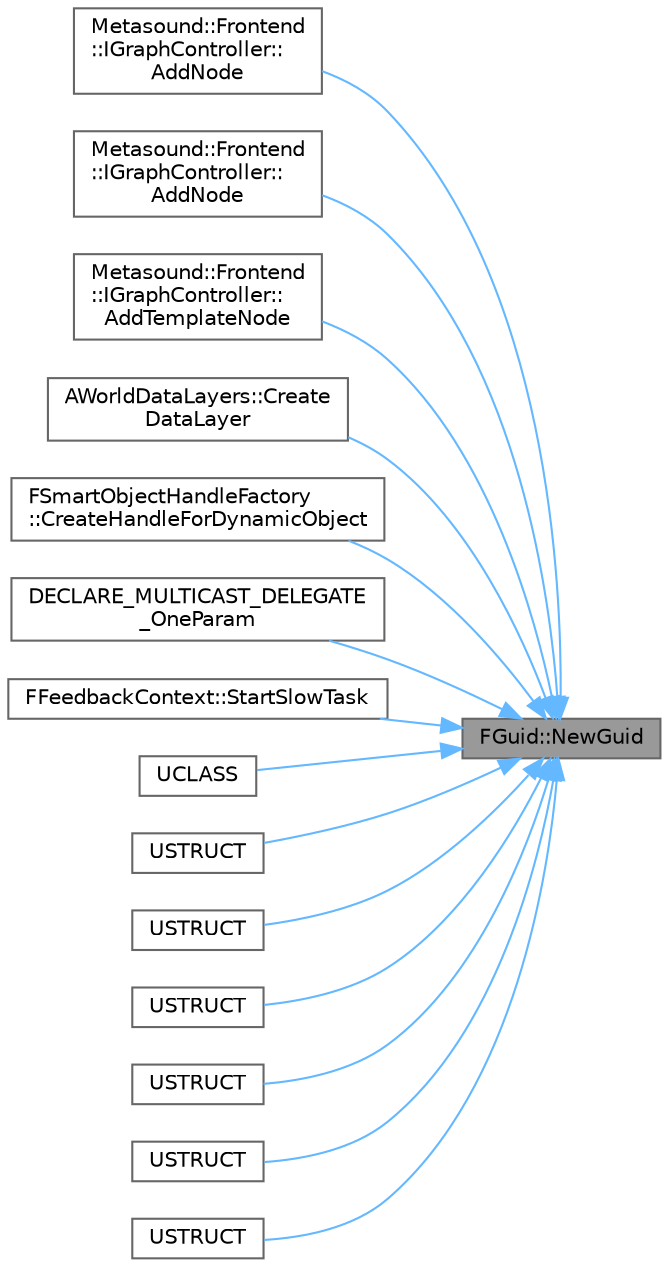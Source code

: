 digraph "FGuid::NewGuid"
{
 // INTERACTIVE_SVG=YES
 // LATEX_PDF_SIZE
  bgcolor="transparent";
  edge [fontname=Helvetica,fontsize=10,labelfontname=Helvetica,labelfontsize=10];
  node [fontname=Helvetica,fontsize=10,shape=box,height=0.2,width=0.4];
  rankdir="RL";
  Node1 [id="Node000001",label="FGuid::NewGuid",height=0.2,width=0.4,color="gray40", fillcolor="grey60", style="filled", fontcolor="black",tooltip="Returns a new GUID."];
  Node1 -> Node2 [id="edge1_Node000001_Node000002",dir="back",color="steelblue1",style="solid",tooltip=" "];
  Node2 [id="Node000002",label="Metasound::Frontend\l::IGraphController::\lAddNode",height=0.2,width=0.4,color="grey40", fillcolor="white", style="filled",URL="$dc/d65/classMetasound_1_1Frontend_1_1IGraphController.html#a70f3bffcb9fe363ebc69db47f1f7fee3",tooltip="Add a new node to this graph."];
  Node1 -> Node3 [id="edge2_Node000001_Node000003",dir="back",color="steelblue1",style="solid",tooltip=" "];
  Node3 [id="Node000003",label="Metasound::Frontend\l::IGraphController::\lAddNode",height=0.2,width=0.4,color="grey40", fillcolor="white", style="filled",URL="$dc/d65/classMetasound_1_1Frontend_1_1IGraphController.html#a073d0494884273d050d1cca504aeb399",tooltip="Add a new node to this graph from the node registry."];
  Node1 -> Node4 [id="edge3_Node000001_Node000004",dir="back",color="steelblue1",style="solid",tooltip=" "];
  Node4 [id="Node000004",label="Metasound::Frontend\l::IGraphController::\lAddTemplateNode",height=0.2,width=0.4,color="grey40", fillcolor="white", style="filled",URL="$dc/d65/classMetasound_1_1Frontend_1_1IGraphController.html#a63a3a46f2c4d963fdbf89ec94ea7e74b",tooltip="Add a new template node to this graph, providing the defined interface as expected by the caller."];
  Node1 -> Node5 [id="edge4_Node000001_Node000005",dir="back",color="steelblue1",style="solid",tooltip=" "];
  Node5 [id="Node000005",label="AWorldDataLayers::Create\lDataLayer",height=0.2,width=0.4,color="grey40", fillcolor="white", style="filled",URL="$d8/dbc/classAWorldDataLayers.html#a318c3e36bff067630406ffbe6543879e",tooltip=" "];
  Node1 -> Node6 [id="edge5_Node000001_Node000006",dir="back",color="steelblue1",style="solid",tooltip=" "];
  Node6 [id="Node000006",label="FSmartObjectHandleFactory\l::CreateHandleForDynamicObject",height=0.2,width=0.4,color="grey40", fillcolor="white", style="filled",URL="$d0/d98/structFSmartObjectHandleFactory.html#aac888bd13fda757b29922ed5cc4d41bc",tooltip=" "];
  Node1 -> Node7 [id="edge6_Node000001_Node000007",dir="back",color="steelblue1",style="solid",tooltip=" "];
  Node7 [id="Node000007",label="DECLARE_MULTICAST_DELEGATE\l_OneParam",height=0.2,width=0.4,color="grey40", fillcolor="white", style="filled",URL="$de/daa/MaterialInterface_8h.html#aec2ba1dea9055c8e439d1b969bd7f1f1",tooltip=" "];
  Node1 -> Node8 [id="edge7_Node000001_Node000008",dir="back",color="steelblue1",style="solid",tooltip=" "];
  Node8 [id="Node000008",label="FFeedbackContext::StartSlowTask",height=0.2,width=0.4,color="grey40", fillcolor="white", style="filled",URL="$d5/d1b/classFFeedbackContext.html#aa8cd3b86831cdff141de4a6ea2cd47b3",tooltip="Called to create a slow task."];
  Node1 -> Node9 [id="edge8_Node000001_Node000009",dir="back",color="steelblue1",style="solid",tooltip=" "];
  Node9 [id="Node000009",label="UCLASS",height=0.2,width=0.4,color="grey40", fillcolor="white", style="filled",URL="$d2/d34/LandscapeEditLayer_8h.html#a8a4d49c521df960bebad9a14741910eb",tooltip="Base class for all landscape edit layers."];
  Node1 -> Node10 [id="edge9_Node000001_Node000010",dir="back",color="steelblue1",style="solid",tooltip=" "];
  Node10 [id="Node000010",label="USTRUCT",height=0.2,width=0.4,color="grey40", fillcolor="white", style="filled",URL="$da/dfa/MetasoundFrontendDocumentBuilder_8h.html#ab03e8375b19700dbedd878bbd88e1f9b",tooltip=" "];
  Node1 -> Node11 [id="edge10_Node000001_Node000011",dir="back",color="steelblue1",style="solid",tooltip=" "];
  Node11 [id="Node000011",label="USTRUCT",height=0.2,width=0.4,color="grey40", fillcolor="white", style="filled",URL="$d1/d39/MovieScenePossessable_8h.html#a9c343ab7f3335b3a4337564a197890c1",tooltip="MovieScenePossessable is a \"typed slot\" used to allow the MovieScene to control an already-existing o..."];
  Node1 -> Node12 [id="edge11_Node000001_Node000012",dir="back",color="steelblue1",style="solid",tooltip=" "];
  Node12 [id="Node000012",label="USTRUCT",height=0.2,width=0.4,color="grey40", fillcolor="white", style="filled",URL="$dd/dca/MovieSceneSpawnable_8h.html#a8fae3ae53f4c387ea464ff779216747f",tooltip="MovieSceneSpawnable describes an object that can be spawned for this MovieScene."];
  Node1 -> Node13 [id="edge12_Node000001_Node000013",dir="back",color="steelblue1",style="solid",tooltip=" "];
  Node13 [id="Node000013",label="USTRUCT",height=0.2,width=0.4,color="grey40", fillcolor="white", style="filled",URL="$d2/d1d/RigVMDebugInfo_8h.html#af6a3752d243e7b5cbc2c26349d821a3c",tooltip=" "];
  Node1 -> Node14 [id="edge13_Node000001_Node000014",dir="back",color="steelblue1",style="solid",tooltip=" "];
  Node14 [id="Node000014",label="USTRUCT",height=0.2,width=0.4,color="grey40", fillcolor="white", style="filled",URL="$d6/d1c/SceneViewExtensionContext_8h.html#ad1d1c4c904107b2d09fc7e76f1a2373d",tooltip="Contains the TFunction that determines if a scene view extension should be valid in the given context..."];
  Node1 -> Node15 [id="edge14_Node000001_Node000015",dir="back",color="steelblue1",style="solid",tooltip=" "];
  Node15 [id="Node000015",label="USTRUCT",height=0.2,width=0.4,color="grey40", fillcolor="white", style="filled",URL="$db/d50/SmartObjectDefinition_8h.html#a06bf7d54c551cb9e5a60300d796dac19",tooltip="Indicates how Tags from slots and parent object are combined to be evaluated by a TagQuery from a fin..."];
}
